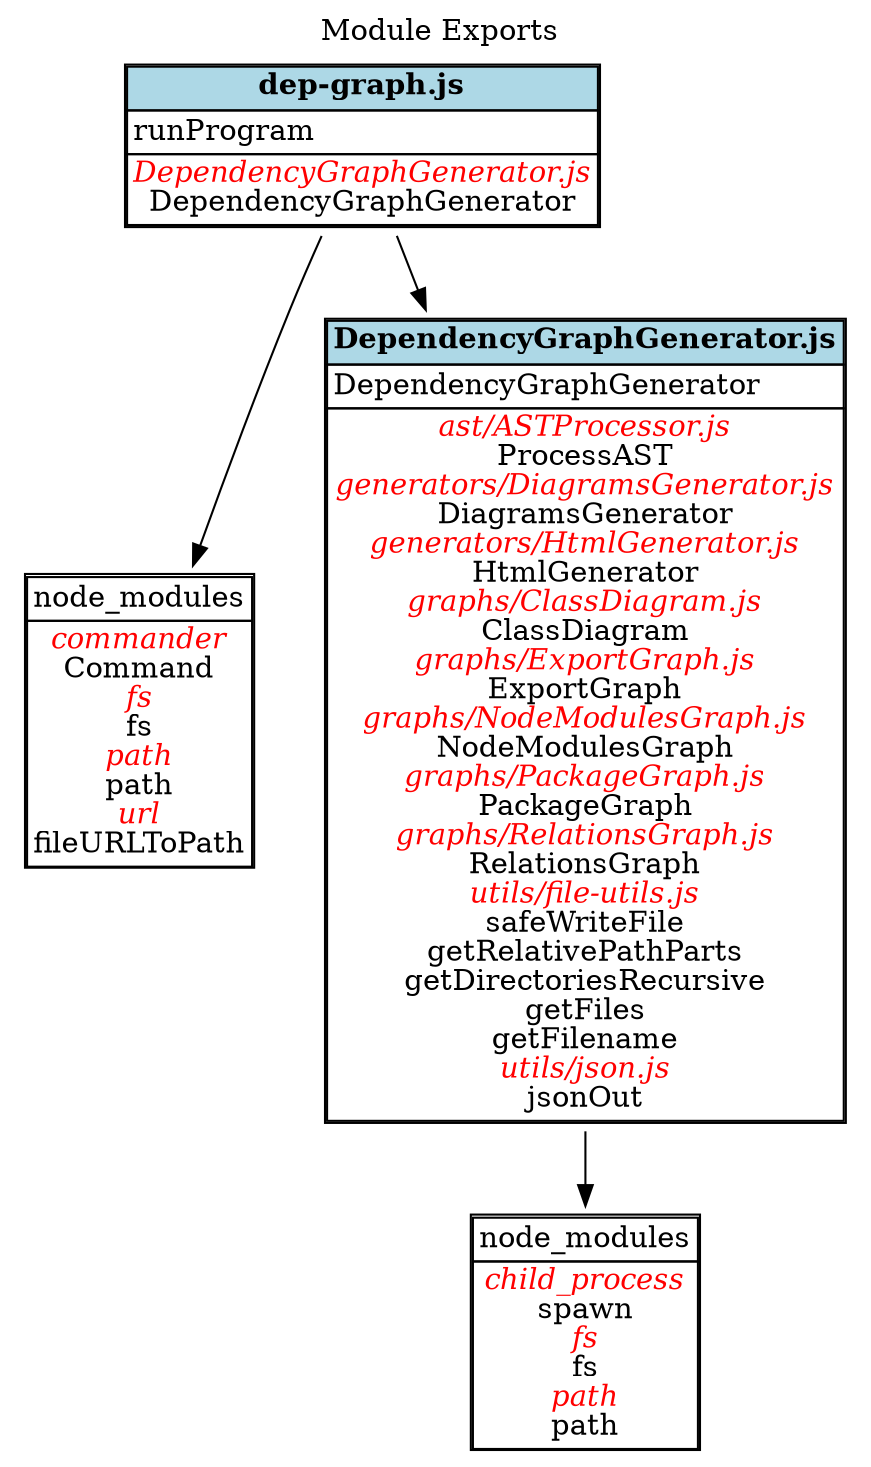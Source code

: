 digraph {label=" Module Exports";
labelloc="t";
"dep-graph.js" [shape = none, label =<<TABLE cellspacing="0" cellborder="1" align="left">
<TR><TD bgcolor="lightblue" align="center"><B>dep-graph.js</B></TD></TR>
<TR><TD align="left">
runProgram<BR/>
</TD></TR>
<TR><TD align="center">
<font color="red"><I>DependencyGraphGenerator.js</I></font><BR/>
DependencyGraphGenerator<BR/>
</TD></TR>
</TABLE>>];
"dep-graph.js-node_modules" [shape = none, label =<<TABLE cellspacing="0" cellborder="1" align="left">
<TR><TD>node_modules</TD></TR>
<TR><TD align="center">
<font color="red"><I>commander</I></font><BR/>
Command<BR/>
<font color="red"><I>fs</I></font><BR/>
fs<BR/>
<font color="red"><I>path</I></font><BR/>
path<BR/>
<font color="red"><I>url</I></font><BR/>
fileURLToPath<BR/>
</TD></TR>
</TABLE>>];
"dep-graph.js"->"dep-graph.js-node_modules"
"DependencyGraphGenerator.js" [shape = none, label =<<TABLE cellspacing="0" cellborder="1" align="left">
<TR><TD bgcolor="lightblue" align="center"><B>DependencyGraphGenerator.js</B></TD></TR>
<TR><TD align="left">
DependencyGraphGenerator<BR/>
</TD></TR>
<TR><TD align="center">
<font color="red"><I>ast/ASTProcessor.js</I></font><BR/>
ProcessAST<BR/>
<font color="red"><I>generators/DiagramsGenerator.js</I></font><BR/>
DiagramsGenerator<BR/>
<font color="red"><I>generators/HtmlGenerator.js</I></font><BR/>
HtmlGenerator<BR/>
<font color="red"><I>graphs/ClassDiagram.js</I></font><BR/>
ClassDiagram<BR/>
<font color="red"><I>graphs/ExportGraph.js</I></font><BR/>
ExportGraph<BR/>
<font color="red"><I>graphs/NodeModulesGraph.js</I></font><BR/>
NodeModulesGraph<BR/>
<font color="red"><I>graphs/PackageGraph.js</I></font><BR/>
PackageGraph<BR/>
<font color="red"><I>graphs/RelationsGraph.js</I></font><BR/>
RelationsGraph<BR/>
<font color="red"><I>utils/file-utils.js</I></font><BR/>
safeWriteFile<BR/>
getRelativePathParts<BR/>
getDirectoriesRecursive<BR/>
getFiles<BR/>
getFilename<BR/>
<font color="red"><I>utils/json.js</I></font><BR/>
jsonOut<BR/>
</TD></TR>
</TABLE>>];
"DependencyGraphGenerator.js-node_modules" [shape = none, label =<<TABLE cellspacing="0" cellborder="1" align="left">
<TR><TD>node_modules</TD></TR>
<TR><TD align="center">
<font color="red"><I>child_process</I></font><BR/>
spawn<BR/>
<font color="red"><I>fs</I></font><BR/>
fs<BR/>
<font color="red"><I>path</I></font><BR/>
path<BR/>
</TD></TR>
</TABLE>>];
"DependencyGraphGenerator.js"->"DependencyGraphGenerator.js-node_modules"
"dep-graph.js"->"DependencyGraphGenerator.js";
}
